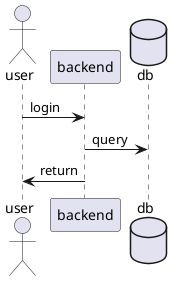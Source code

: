 @startuml
actor user 
participant backend
database db

user->backend: login
backend->db: query
backend->user: return

@enduml

